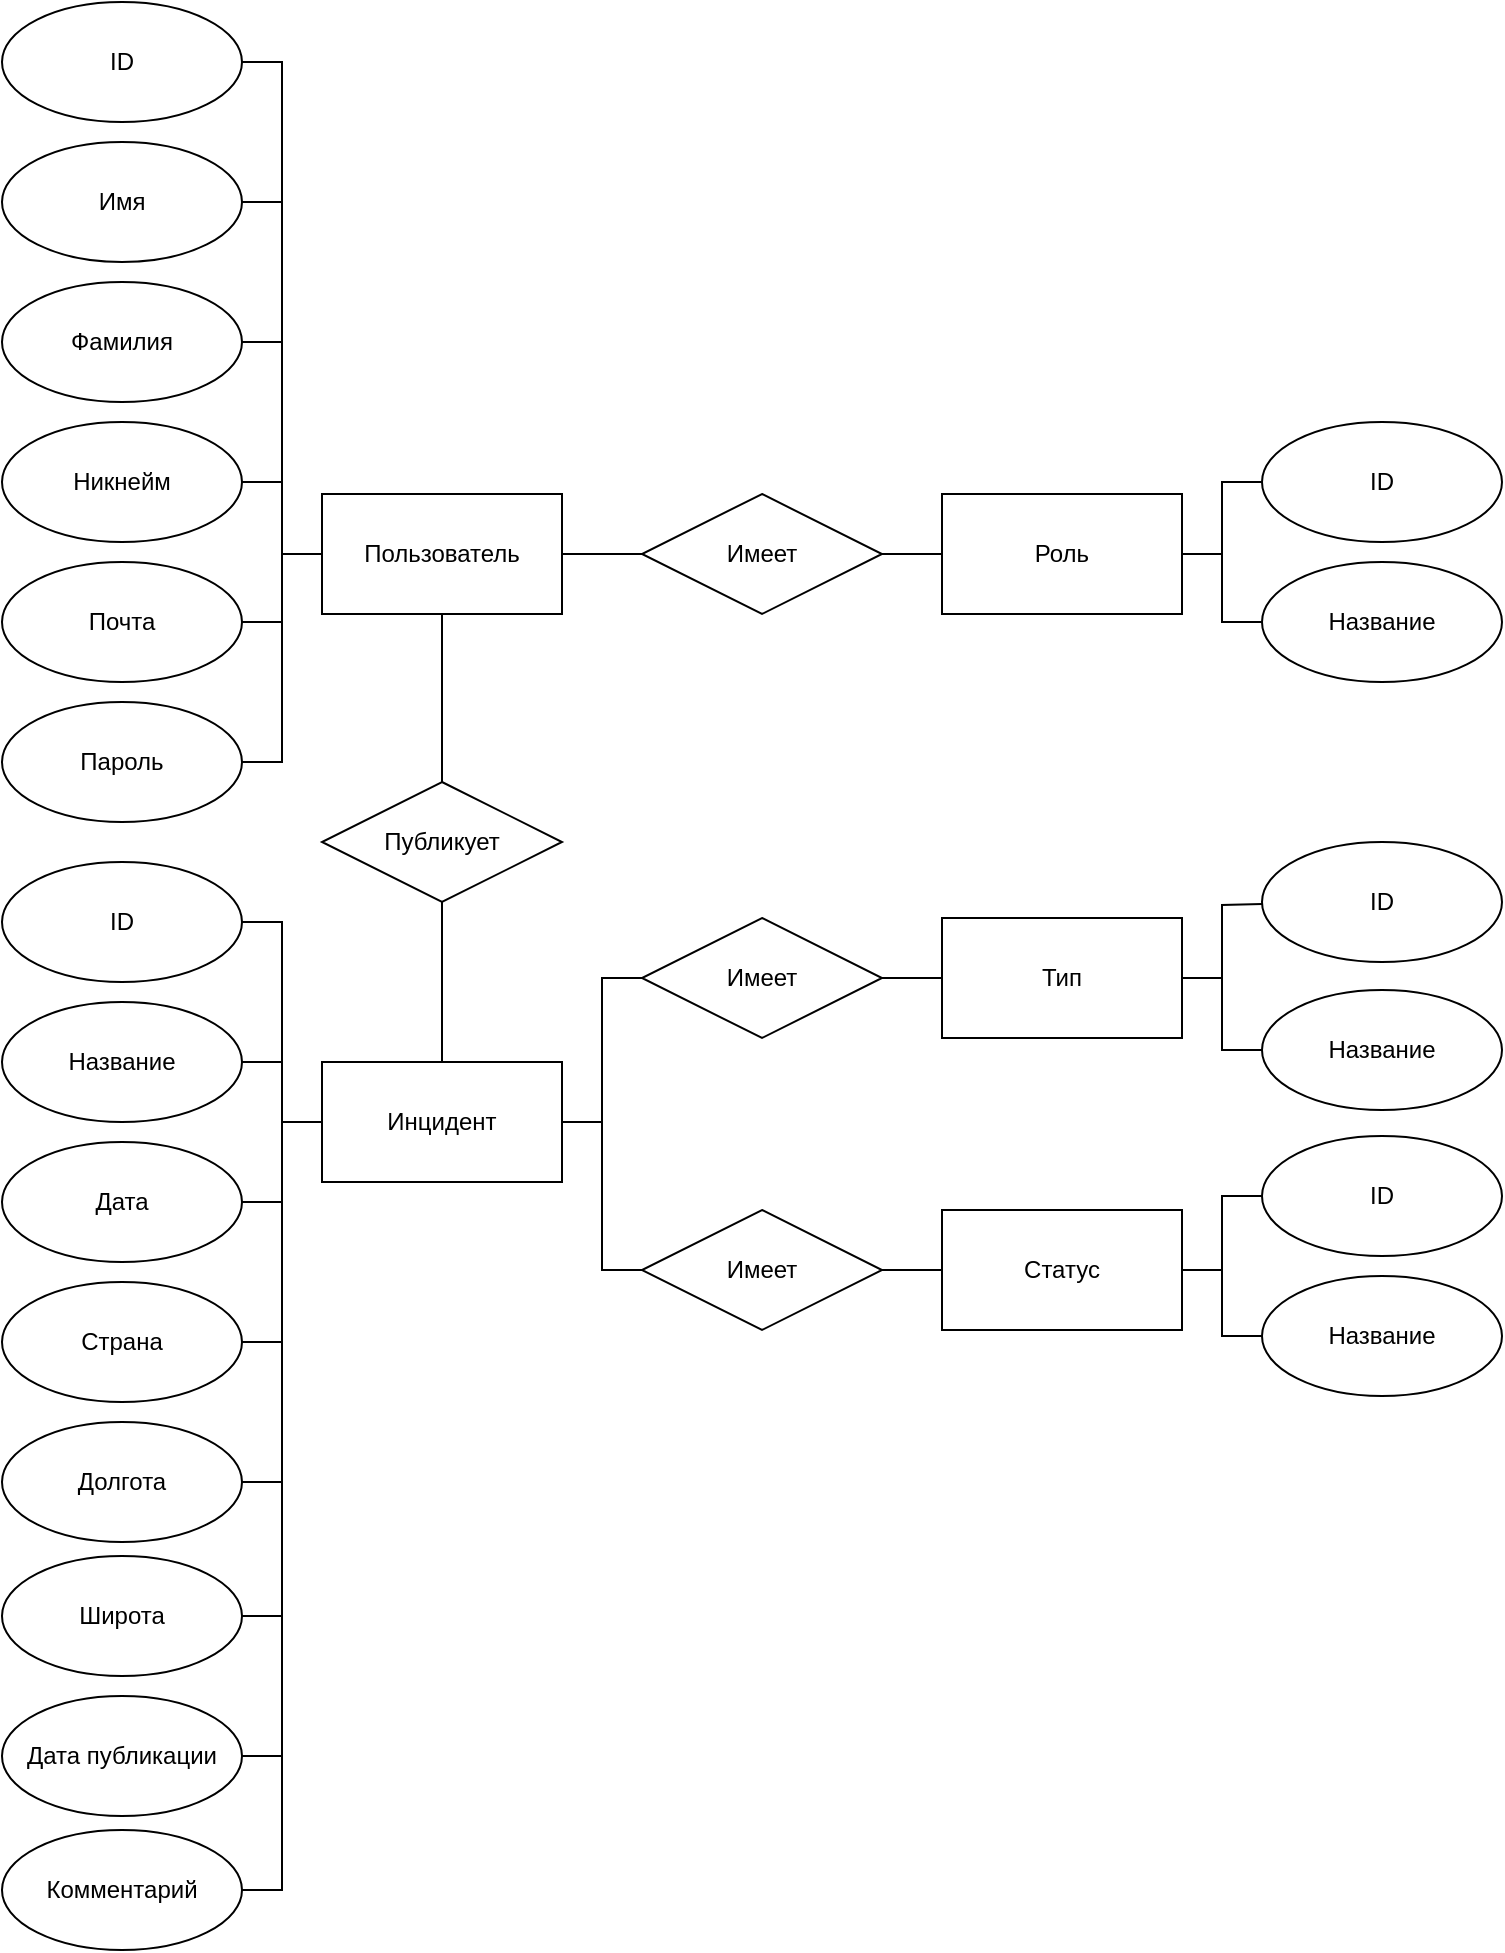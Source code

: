 <mxfile version="20.3.0" type="device"><diagram id="WYRtdc3C8nLNOoWmjLoz" name="Page-1"><mxGraphModel dx="708" dy="2124" grid="1" gridSize="10" guides="1" tooltips="1" connect="1" arrows="1" fold="1" page="1" pageScale="1" pageWidth="827" pageHeight="1169" math="0" shadow="0"><root><mxCell id="0"/><mxCell id="1" parent="0"/><mxCell id="DAaRL5YdLD6alGjqqdWj-14" style="edgeStyle=orthogonalEdgeStyle;rounded=0;orthogonalLoop=1;jettySize=auto;html=1;exitX=1;exitY=0.5;exitDx=0;exitDy=0;endArrow=none;endFill=0;strokeWidth=1;" edge="1" parent="1" source="DAaRL5YdLD6alGjqqdWj-1" target="DAaRL5YdLD6alGjqqdWj-13"><mxGeometry relative="1" as="geometry"/></mxCell><mxCell id="DAaRL5YdLD6alGjqqdWj-56" style="edgeStyle=orthogonalEdgeStyle;rounded=0;orthogonalLoop=1;jettySize=auto;html=1;entryX=1;entryY=0.5;entryDx=0;entryDy=0;strokeWidth=1;endArrow=none;endFill=0;" edge="1" parent="1" source="DAaRL5YdLD6alGjqqdWj-1" target="DAaRL5YdLD6alGjqqdWj-84"><mxGeometry relative="1" as="geometry"/></mxCell><mxCell id="DAaRL5YdLD6alGjqqdWj-57" style="edgeStyle=orthogonalEdgeStyle;rounded=0;orthogonalLoop=1;jettySize=auto;html=1;entryX=1;entryY=0.5;entryDx=0;entryDy=0;strokeWidth=1;endArrow=none;endFill=0;" edge="1" parent="1" source="DAaRL5YdLD6alGjqqdWj-1" target="DAaRL5YdLD6alGjqqdWj-5"><mxGeometry relative="1" as="geometry"/></mxCell><mxCell id="DAaRL5YdLD6alGjqqdWj-82" style="edgeStyle=orthogonalEdgeStyle;rounded=0;orthogonalLoop=1;jettySize=auto;html=1;exitX=0.5;exitY=1;exitDx=0;exitDy=0;entryX=0.5;entryY=0;entryDx=0;entryDy=0;strokeWidth=1;endArrow=none;endFill=0;" edge="1" parent="1" source="DAaRL5YdLD6alGjqqdWj-1" target="DAaRL5YdLD6alGjqqdWj-65"><mxGeometry relative="1" as="geometry"/></mxCell><mxCell id="DAaRL5YdLD6alGjqqdWj-1" value="Пользователь" style="rounded=0;whiteSpace=wrap;html=1;strokeWidth=1;" vertex="1" parent="1"><mxGeometry x="170" y="-424" width="120" height="60" as="geometry"/></mxCell><mxCell id="DAaRL5YdLD6alGjqqdWj-55" style="edgeStyle=orthogonalEdgeStyle;rounded=0;orthogonalLoop=1;jettySize=auto;html=1;exitX=1;exitY=0.5;exitDx=0;exitDy=0;strokeWidth=1;endArrow=none;endFill=0;" edge="1" parent="1" source="DAaRL5YdLD6alGjqqdWj-2"><mxGeometry relative="1" as="geometry"><mxPoint x="150" y="-500.043" as="targetPoint"/></mxGeometry></mxCell><mxCell id="DAaRL5YdLD6alGjqqdWj-2" value="Фамилия" style="ellipse;whiteSpace=wrap;html=1;strokeWidth=1;" vertex="1" parent="1"><mxGeometry x="10" y="-530" width="120" height="60" as="geometry"/></mxCell><mxCell id="DAaRL5YdLD6alGjqqdWj-58" style="edgeStyle=orthogonalEdgeStyle;rounded=0;orthogonalLoop=1;jettySize=auto;html=1;exitX=1;exitY=0.5;exitDx=0;exitDy=0;strokeWidth=1;endArrow=none;endFill=0;" edge="1" parent="1" source="DAaRL5YdLD6alGjqqdWj-3"><mxGeometry relative="1" as="geometry"><mxPoint x="150" y="-429.609" as="targetPoint"/></mxGeometry></mxCell><mxCell id="DAaRL5YdLD6alGjqqdWj-3" value="Никнейм" style="ellipse;whiteSpace=wrap;html=1;strokeWidth=1;" vertex="1" parent="1"><mxGeometry x="10" y="-460" width="120" height="60" as="geometry"/></mxCell><mxCell id="DAaRL5YdLD6alGjqqdWj-59" style="edgeStyle=orthogonalEdgeStyle;rounded=0;orthogonalLoop=1;jettySize=auto;html=1;exitX=1;exitY=0.5;exitDx=0;exitDy=0;strokeWidth=1;endArrow=none;endFill=0;" edge="1" parent="1" source="DAaRL5YdLD6alGjqqdWj-4"><mxGeometry relative="1" as="geometry"><mxPoint x="150" y="-360.043" as="targetPoint"/></mxGeometry></mxCell><mxCell id="DAaRL5YdLD6alGjqqdWj-4" value="Почта" style="ellipse;whiteSpace=wrap;html=1;strokeWidth=1;" vertex="1" parent="1"><mxGeometry x="10" y="-390" width="120" height="60" as="geometry"/></mxCell><mxCell id="DAaRL5YdLD6alGjqqdWj-5" value="Пароль" style="ellipse;whiteSpace=wrap;html=1;strokeWidth=1;" vertex="1" parent="1"><mxGeometry x="10" y="-320" width="120" height="60" as="geometry"/></mxCell><mxCell id="DAaRL5YdLD6alGjqqdWj-85" style="edgeStyle=orthogonalEdgeStyle;rounded=0;orthogonalLoop=1;jettySize=auto;html=1;exitX=1;exitY=0.5;exitDx=0;exitDy=0;strokeWidth=1;endArrow=none;endFill=0;" edge="1" parent="1" source="DAaRL5YdLD6alGjqqdWj-6"><mxGeometry relative="1" as="geometry"><mxPoint x="150.0" y="-570.25" as="targetPoint"/></mxGeometry></mxCell><mxCell id="DAaRL5YdLD6alGjqqdWj-6" value="Имя" style="ellipse;whiteSpace=wrap;html=1;strokeWidth=1;" vertex="1" parent="1"><mxGeometry x="10" y="-600" width="120" height="60" as="geometry"/></mxCell><mxCell id="DAaRL5YdLD6alGjqqdWj-32" style="edgeStyle=orthogonalEdgeStyle;rounded=0;orthogonalLoop=1;jettySize=auto;html=1;exitX=1;exitY=0.5;exitDx=0;exitDy=0;entryX=0;entryY=0.5;entryDx=0;entryDy=0;endArrow=none;endFill=0;strokeWidth=1;" edge="1" parent="1" source="DAaRL5YdLD6alGjqqdWj-12" target="DAaRL5YdLD6alGjqqdWj-16"><mxGeometry relative="1" as="geometry"/></mxCell><mxCell id="DAaRL5YdLD6alGjqqdWj-79" style="edgeStyle=orthogonalEdgeStyle;rounded=0;orthogonalLoop=1;jettySize=auto;html=1;exitX=1;exitY=0.5;exitDx=0;exitDy=0;entryX=0;entryY=0.5;entryDx=0;entryDy=0;strokeWidth=1;endArrow=none;endFill=0;" edge="1" parent="1" source="DAaRL5YdLD6alGjqqdWj-12" target="DAaRL5YdLD6alGjqqdWj-77"><mxGeometry relative="1" as="geometry"/></mxCell><mxCell id="DAaRL5YdLD6alGjqqdWj-12" value="Роль" style="rounded=0;whiteSpace=wrap;html=1;strokeWidth=1;" vertex="1" parent="1"><mxGeometry x="480" y="-424" width="120" height="60" as="geometry"/></mxCell><mxCell id="DAaRL5YdLD6alGjqqdWj-15" style="edgeStyle=orthogonalEdgeStyle;rounded=0;orthogonalLoop=1;jettySize=auto;html=1;exitX=1;exitY=0.5;exitDx=0;exitDy=0;entryX=0;entryY=0.5;entryDx=0;entryDy=0;endArrow=none;endFill=0;strokeWidth=1;" edge="1" parent="1" source="DAaRL5YdLD6alGjqqdWj-13" target="DAaRL5YdLD6alGjqqdWj-12"><mxGeometry relative="1" as="geometry"/></mxCell><mxCell id="DAaRL5YdLD6alGjqqdWj-13" value="Имеет" style="rhombus;whiteSpace=wrap;html=1;strokeWidth=1;" vertex="1" parent="1"><mxGeometry x="330" y="-424" width="120" height="60" as="geometry"/></mxCell><mxCell id="DAaRL5YdLD6alGjqqdWj-16" value="Название" style="ellipse;whiteSpace=wrap;html=1;strokeWidth=1;" vertex="1" parent="1"><mxGeometry x="640" y="-390" width="120" height="60" as="geometry"/></mxCell><mxCell id="DAaRL5YdLD6alGjqqdWj-36" style="edgeStyle=orthogonalEdgeStyle;rounded=0;orthogonalLoop=1;jettySize=auto;html=1;exitX=1;exitY=0.5;exitDx=0;exitDy=0;endArrow=none;endFill=0;strokeWidth=1;" edge="1" parent="1" source="DAaRL5YdLD6alGjqqdWj-17" target="DAaRL5YdLD6alGjqqdWj-34"><mxGeometry relative="1" as="geometry"><Array as="points"><mxPoint x="310" y="-110"/><mxPoint x="310" y="-36"/></Array></mxGeometry></mxCell><mxCell id="DAaRL5YdLD6alGjqqdWj-41" style="edgeStyle=orthogonalEdgeStyle;rounded=0;orthogonalLoop=1;jettySize=auto;html=1;exitX=0;exitY=0.5;exitDx=0;exitDy=0;entryX=1;entryY=0.5;entryDx=0;entryDy=0;endArrow=none;endFill=0;strokeWidth=1;" edge="1" parent="1" source="DAaRL5YdLD6alGjqqdWj-17" target="DAaRL5YdLD6alGjqqdWj-68"><mxGeometry relative="1" as="geometry"><Array as="points"><mxPoint x="150" y="-110"/><mxPoint x="150" y="-210"/></Array></mxGeometry></mxCell><mxCell id="DAaRL5YdLD6alGjqqdWj-49" style="edgeStyle=orthogonalEdgeStyle;rounded=0;orthogonalLoop=1;jettySize=auto;html=1;exitX=0;exitY=0.5;exitDx=0;exitDy=0;entryX=1;entryY=0.5;entryDx=0;entryDy=0;endArrow=none;endFill=0;strokeWidth=1;" edge="1" parent="1" source="DAaRL5YdLD6alGjqqdWj-17" target="DAaRL5YdLD6alGjqqdWj-24"><mxGeometry relative="1" as="geometry"/></mxCell><mxCell id="DAaRL5YdLD6alGjqqdWj-17" value="Инцидент" style="rounded=0;whiteSpace=wrap;html=1;strokeWidth=1;" vertex="1" parent="1"><mxGeometry x="170" y="-140" width="120" height="60" as="geometry"/></mxCell><mxCell id="DAaRL5YdLD6alGjqqdWj-69" style="edgeStyle=orthogonalEdgeStyle;rounded=0;orthogonalLoop=1;jettySize=auto;html=1;exitX=1;exitY=0.5;exitDx=0;exitDy=0;strokeWidth=1;endArrow=none;endFill=0;" edge="1" parent="1" source="DAaRL5YdLD6alGjqqdWj-18"><mxGeometry relative="1" as="geometry"><mxPoint x="150" y="-140.391" as="targetPoint"/></mxGeometry></mxCell><mxCell id="DAaRL5YdLD6alGjqqdWj-18" value="Название" style="ellipse;whiteSpace=wrap;html=1;strokeWidth=1;" vertex="1" parent="1"><mxGeometry x="10" y="-170" width="120" height="60" as="geometry"/></mxCell><mxCell id="DAaRL5YdLD6alGjqqdWj-64" style="edgeStyle=orthogonalEdgeStyle;rounded=0;orthogonalLoop=1;jettySize=auto;html=1;exitX=1;exitY=0.5;exitDx=0;exitDy=0;strokeWidth=1;endArrow=none;endFill=0;" edge="1" parent="1" source="DAaRL5YdLD6alGjqqdWj-19"><mxGeometry relative="1" as="geometry"><mxPoint x="150" y="-69.957" as="targetPoint"/></mxGeometry></mxCell><mxCell id="DAaRL5YdLD6alGjqqdWj-19" value="Дата" style="ellipse;whiteSpace=wrap;html=1;strokeWidth=1;" vertex="1" parent="1"><mxGeometry x="10" y="-100" width="120" height="60" as="geometry"/></mxCell><mxCell id="DAaRL5YdLD6alGjqqdWj-63" style="edgeStyle=orthogonalEdgeStyle;rounded=0;orthogonalLoop=1;jettySize=auto;html=1;exitX=1;exitY=0.5;exitDx=0;exitDy=0;strokeWidth=1;endArrow=none;endFill=0;" edge="1" parent="1" source="DAaRL5YdLD6alGjqqdWj-20"><mxGeometry relative="1" as="geometry"><mxPoint x="150" y="-0.391" as="targetPoint"/></mxGeometry></mxCell><mxCell id="DAaRL5YdLD6alGjqqdWj-20" value="Страна" style="ellipse;whiteSpace=wrap;html=1;strokeWidth=1;" vertex="1" parent="1"><mxGeometry x="10" y="-30" width="120" height="60" as="geometry"/></mxCell><mxCell id="DAaRL5YdLD6alGjqqdWj-62" style="edgeStyle=orthogonalEdgeStyle;rounded=0;orthogonalLoop=1;jettySize=auto;html=1;exitX=1;exitY=0.5;exitDx=0;exitDy=0;strokeWidth=1;endArrow=none;endFill=0;" edge="1" parent="1" source="DAaRL5YdLD6alGjqqdWj-21"><mxGeometry relative="1" as="geometry"><mxPoint x="150" y="70.043" as="targetPoint"/></mxGeometry></mxCell><mxCell id="DAaRL5YdLD6alGjqqdWj-21" value="Долгота" style="ellipse;whiteSpace=wrap;html=1;strokeWidth=1;" vertex="1" parent="1"><mxGeometry x="10" y="40" width="120" height="60" as="geometry"/></mxCell><mxCell id="DAaRL5YdLD6alGjqqdWj-61" style="edgeStyle=orthogonalEdgeStyle;rounded=0;orthogonalLoop=1;jettySize=auto;html=1;exitX=1;exitY=0.5;exitDx=0;exitDy=0;strokeWidth=1;endArrow=none;endFill=0;" edge="1" parent="1" source="DAaRL5YdLD6alGjqqdWj-22"><mxGeometry relative="1" as="geometry"><mxPoint x="150" y="137.0" as="targetPoint"/></mxGeometry></mxCell><mxCell id="DAaRL5YdLD6alGjqqdWj-22" value="Широта" style="ellipse;whiteSpace=wrap;html=1;strokeWidth=1;" vertex="1" parent="1"><mxGeometry x="10" y="107" width="120" height="60" as="geometry"/></mxCell><mxCell id="DAaRL5YdLD6alGjqqdWj-60" style="edgeStyle=orthogonalEdgeStyle;rounded=0;orthogonalLoop=1;jettySize=auto;html=1;exitX=1;exitY=0.5;exitDx=0;exitDy=0;strokeWidth=1;endArrow=none;endFill=0;" edge="1" parent="1" source="DAaRL5YdLD6alGjqqdWj-23"><mxGeometry relative="1" as="geometry"><mxPoint x="150" y="206.565" as="targetPoint"/></mxGeometry></mxCell><mxCell id="DAaRL5YdLD6alGjqqdWj-23" value="&lt;div&gt;Дата публикации&lt;/div&gt;" style="ellipse;whiteSpace=wrap;html=1;strokeWidth=1;" vertex="1" parent="1"><mxGeometry x="10" y="177" width="120" height="60" as="geometry"/></mxCell><mxCell id="DAaRL5YdLD6alGjqqdWj-24" value="Комментарий" style="ellipse;whiteSpace=wrap;html=1;strokeWidth=1;" vertex="1" parent="1"><mxGeometry x="10" y="244" width="120" height="60" as="geometry"/></mxCell><mxCell id="DAaRL5YdLD6alGjqqdWj-31" style="edgeStyle=orthogonalEdgeStyle;rounded=0;orthogonalLoop=1;jettySize=auto;html=1;exitX=1;exitY=0.5;exitDx=0;exitDy=0;entryX=0;entryY=0.5;entryDx=0;entryDy=0;endArrow=none;endFill=0;strokeWidth=1;" edge="1" parent="1" source="DAaRL5YdLD6alGjqqdWj-25" target="DAaRL5YdLD6alGjqqdWj-26"><mxGeometry relative="1" as="geometry"/></mxCell><mxCell id="DAaRL5YdLD6alGjqqdWj-75" style="edgeStyle=orthogonalEdgeStyle;rounded=0;orthogonalLoop=1;jettySize=auto;html=1;exitX=1;exitY=0.5;exitDx=0;exitDy=0;strokeWidth=1;endArrow=none;endFill=0;" edge="1" parent="1" source="DAaRL5YdLD6alGjqqdWj-25" target="DAaRL5YdLD6alGjqqdWj-74"><mxGeometry relative="1" as="geometry"/></mxCell><mxCell id="DAaRL5YdLD6alGjqqdWj-25" value="Статус" style="rounded=0;whiteSpace=wrap;html=1;strokeWidth=1;" vertex="1" parent="1"><mxGeometry x="480" y="-66" width="120" height="60" as="geometry"/></mxCell><mxCell id="DAaRL5YdLD6alGjqqdWj-26" value="Название" style="ellipse;whiteSpace=wrap;html=1;strokeWidth=1;" vertex="1" parent="1"><mxGeometry x="640" y="-33" width="120" height="60" as="geometry"/></mxCell><mxCell id="DAaRL5YdLD6alGjqqdWj-27" value="Название" style="ellipse;whiteSpace=wrap;html=1;strokeWidth=1;" vertex="1" parent="1"><mxGeometry x="640" y="-176" width="120" height="60" as="geometry"/></mxCell><mxCell id="DAaRL5YdLD6alGjqqdWj-39" style="edgeStyle=orthogonalEdgeStyle;rounded=0;orthogonalLoop=1;jettySize=auto;html=1;exitX=1;exitY=0.5;exitDx=0;exitDy=0;entryX=0;entryY=0.5;entryDx=0;entryDy=0;endArrow=none;endFill=0;strokeWidth=1;" edge="1" parent="1" source="DAaRL5YdLD6alGjqqdWj-28" target="DAaRL5YdLD6alGjqqdWj-27"><mxGeometry relative="1" as="geometry"/></mxCell><mxCell id="DAaRL5YdLD6alGjqqdWj-81" style="edgeStyle=orthogonalEdgeStyle;rounded=0;orthogonalLoop=1;jettySize=auto;html=1;exitX=0;exitY=0.5;exitDx=0;exitDy=0;entryX=1;entryY=0.5;entryDx=0;entryDy=0;strokeWidth=1;endArrow=none;endFill=0;" edge="1" parent="1" source="DAaRL5YdLD6alGjqqdWj-28" target="DAaRL5YdLD6alGjqqdWj-33"><mxGeometry relative="1" as="geometry"/></mxCell><mxCell id="DAaRL5YdLD6alGjqqdWj-28" value="Тип" style="rounded=0;whiteSpace=wrap;html=1;strokeWidth=1;" vertex="1" parent="1"><mxGeometry x="480" y="-212" width="120" height="60" as="geometry"/></mxCell><mxCell id="DAaRL5YdLD6alGjqqdWj-76" style="edgeStyle=orthogonalEdgeStyle;rounded=0;orthogonalLoop=1;jettySize=auto;html=1;exitX=0;exitY=0.5;exitDx=0;exitDy=0;entryX=1;entryY=0.5;entryDx=0;entryDy=0;strokeWidth=1;endArrow=none;endFill=0;" edge="1" parent="1" source="DAaRL5YdLD6alGjqqdWj-33" target="DAaRL5YdLD6alGjqqdWj-17"><mxGeometry relative="1" as="geometry"/></mxCell><mxCell id="DAaRL5YdLD6alGjqqdWj-33" value="Имеет" style="rhombus;whiteSpace=wrap;html=1;strokeWidth=1;" vertex="1" parent="1"><mxGeometry x="330" y="-212" width="120" height="60" as="geometry"/></mxCell><mxCell id="DAaRL5YdLD6alGjqqdWj-38" style="edgeStyle=orthogonalEdgeStyle;rounded=0;orthogonalLoop=1;jettySize=auto;html=1;exitX=1;exitY=0.5;exitDx=0;exitDy=0;entryX=0;entryY=0.5;entryDx=0;entryDy=0;endArrow=none;endFill=0;strokeWidth=1;" edge="1" parent="1" source="DAaRL5YdLD6alGjqqdWj-34" target="DAaRL5YdLD6alGjqqdWj-25"><mxGeometry relative="1" as="geometry"/></mxCell><mxCell id="DAaRL5YdLD6alGjqqdWj-34" value="Имеет" style="rhombus;whiteSpace=wrap;html=1;strokeWidth=1;" vertex="1" parent="1"><mxGeometry x="330" y="-66" width="120" height="60" as="geometry"/></mxCell><mxCell id="DAaRL5YdLD6alGjqqdWj-83" style="edgeStyle=orthogonalEdgeStyle;rounded=0;orthogonalLoop=1;jettySize=auto;html=1;exitX=0.5;exitY=1;exitDx=0;exitDy=0;entryX=0.5;entryY=0;entryDx=0;entryDy=0;strokeWidth=1;endArrow=none;endFill=0;" edge="1" parent="1" source="DAaRL5YdLD6alGjqqdWj-65" target="DAaRL5YdLD6alGjqqdWj-17"><mxGeometry relative="1" as="geometry"/></mxCell><mxCell id="DAaRL5YdLD6alGjqqdWj-65" value="Публикует" style="rhombus;whiteSpace=wrap;html=1;strokeWidth=1;" vertex="1" parent="1"><mxGeometry x="170" y="-280" width="120" height="60" as="geometry"/></mxCell><mxCell id="DAaRL5YdLD6alGjqqdWj-68" value="ID" style="ellipse;whiteSpace=wrap;html=1;strokeWidth=1;" vertex="1" parent="1"><mxGeometry x="10" y="-240" width="120" height="60" as="geometry"/></mxCell><mxCell id="DAaRL5YdLD6alGjqqdWj-73" style="edgeStyle=orthogonalEdgeStyle;rounded=0;orthogonalLoop=1;jettySize=auto;html=1;exitX=0;exitY=0.5;exitDx=0;exitDy=0;entryX=1;entryY=0.5;entryDx=0;entryDy=0;strokeWidth=1;endArrow=none;endFill=0;" edge="1" parent="1" target="DAaRL5YdLD6alGjqqdWj-28"><mxGeometry relative="1" as="geometry"><mxPoint x="640" y="-219" as="sourcePoint"/></mxGeometry></mxCell><mxCell id="DAaRL5YdLD6alGjqqdWj-70" value="ID" style="ellipse;whiteSpace=wrap;html=1;strokeWidth=1;" vertex="1" parent="1"><mxGeometry x="640" y="-250" width="120" height="60" as="geometry"/></mxCell><mxCell id="DAaRL5YdLD6alGjqqdWj-74" value="ID" style="ellipse;whiteSpace=wrap;html=1;strokeWidth=1;" vertex="1" parent="1"><mxGeometry x="640" y="-103" width="120" height="60" as="geometry"/></mxCell><mxCell id="DAaRL5YdLD6alGjqqdWj-77" value="ID" style="ellipse;whiteSpace=wrap;html=1;strokeWidth=1;" vertex="1" parent="1"><mxGeometry x="640" y="-460" width="120" height="60" as="geometry"/></mxCell><mxCell id="DAaRL5YdLD6alGjqqdWj-84" value="ID" style="ellipse;whiteSpace=wrap;html=1;strokeWidth=1;" vertex="1" parent="1"><mxGeometry x="10" y="-670" width="120" height="60" as="geometry"/></mxCell></root></mxGraphModel></diagram></mxfile>